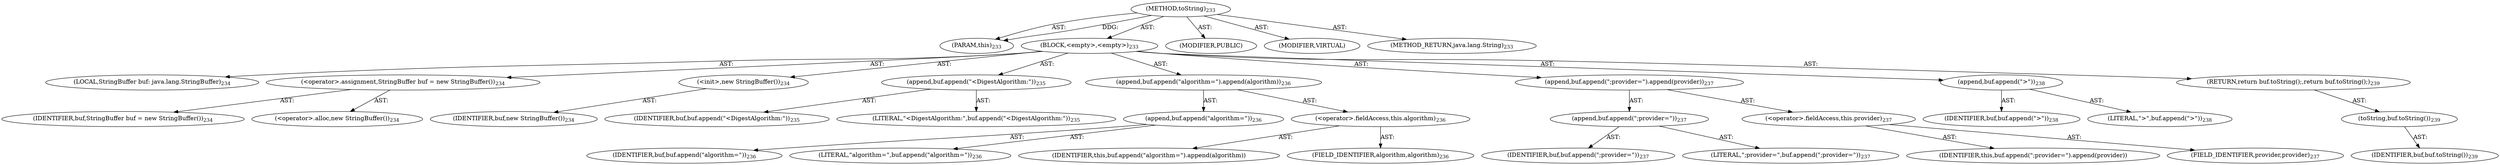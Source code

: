 digraph "toString" {  
"111669149701" [label = <(METHOD,toString)<SUB>233</SUB>> ]
"115964117000" [label = <(PARAM,this)<SUB>233</SUB>> ]
"25769803800" [label = <(BLOCK,&lt;empty&gt;,&lt;empty&gt;)<SUB>233</SUB>> ]
"94489280524" [label = <(LOCAL,StringBuffer buf: java.lang.StringBuffer)<SUB>234</SUB>> ]
"30064771154" [label = <(&lt;operator&gt;.assignment,StringBuffer buf = new StringBuffer())<SUB>234</SUB>> ]
"68719476803" [label = <(IDENTIFIER,buf,StringBuffer buf = new StringBuffer())<SUB>234</SUB>> ]
"30064771155" [label = <(&lt;operator&gt;.alloc,new StringBuffer())<SUB>234</SUB>> ]
"30064771156" [label = <(&lt;init&gt;,new StringBuffer())<SUB>234</SUB>> ]
"68719476804" [label = <(IDENTIFIER,buf,new StringBuffer())<SUB>234</SUB>> ]
"30064771157" [label = <(append,buf.append(&quot;&lt;DigestAlgorithm:&quot;))<SUB>235</SUB>> ]
"68719476805" [label = <(IDENTIFIER,buf,buf.append(&quot;&lt;DigestAlgorithm:&quot;))<SUB>235</SUB>> ]
"90194313234" [label = <(LITERAL,&quot;&lt;DigestAlgorithm:&quot;,buf.append(&quot;&lt;DigestAlgorithm:&quot;))<SUB>235</SUB>> ]
"30064771158" [label = <(append,buf.append(&quot;algorithm=&quot;).append(algorithm))<SUB>236</SUB>> ]
"30064771159" [label = <(append,buf.append(&quot;algorithm=&quot;))<SUB>236</SUB>> ]
"68719476806" [label = <(IDENTIFIER,buf,buf.append(&quot;algorithm=&quot;))<SUB>236</SUB>> ]
"90194313235" [label = <(LITERAL,&quot;algorithm=&quot;,buf.append(&quot;algorithm=&quot;))<SUB>236</SUB>> ]
"30064771160" [label = <(&lt;operator&gt;.fieldAccess,this.algorithm)<SUB>236</SUB>> ]
"68719476807" [label = <(IDENTIFIER,this,buf.append(&quot;algorithm=&quot;).append(algorithm))> ]
"55834574865" [label = <(FIELD_IDENTIFIER,algorithm,algorithm)<SUB>236</SUB>> ]
"30064771161" [label = <(append,buf.append(&quot;;provider=&quot;).append(provider))<SUB>237</SUB>> ]
"30064771162" [label = <(append,buf.append(&quot;;provider=&quot;))<SUB>237</SUB>> ]
"68719476808" [label = <(IDENTIFIER,buf,buf.append(&quot;;provider=&quot;))<SUB>237</SUB>> ]
"90194313236" [label = <(LITERAL,&quot;;provider=&quot;,buf.append(&quot;;provider=&quot;))<SUB>237</SUB>> ]
"30064771163" [label = <(&lt;operator&gt;.fieldAccess,this.provider)<SUB>237</SUB>> ]
"68719476809" [label = <(IDENTIFIER,this,buf.append(&quot;;provider=&quot;).append(provider))> ]
"55834574866" [label = <(FIELD_IDENTIFIER,provider,provider)<SUB>237</SUB>> ]
"30064771164" [label = <(append,buf.append(&quot;&gt;&quot;))<SUB>238</SUB>> ]
"68719476810" [label = <(IDENTIFIER,buf,buf.append(&quot;&gt;&quot;))<SUB>238</SUB>> ]
"90194313237" [label = <(LITERAL,&quot;&gt;&quot;,buf.append(&quot;&gt;&quot;))<SUB>238</SUB>> ]
"146028888070" [label = <(RETURN,return buf.toString();,return buf.toString();)<SUB>239</SUB>> ]
"30064771165" [label = <(toString,buf.toString())<SUB>239</SUB>> ]
"68719476811" [label = <(IDENTIFIER,buf,buf.toString())<SUB>239</SUB>> ]
"133143986190" [label = <(MODIFIER,PUBLIC)> ]
"133143986191" [label = <(MODIFIER,VIRTUAL)> ]
"128849018885" [label = <(METHOD_RETURN,java.lang.String)<SUB>233</SUB>> ]
  "111669149701" -> "115964117000"  [ label = "AST: "] 
  "111669149701" -> "25769803800"  [ label = "AST: "] 
  "111669149701" -> "133143986190"  [ label = "AST: "] 
  "111669149701" -> "133143986191"  [ label = "AST: "] 
  "111669149701" -> "128849018885"  [ label = "AST: "] 
  "25769803800" -> "94489280524"  [ label = "AST: "] 
  "25769803800" -> "30064771154"  [ label = "AST: "] 
  "25769803800" -> "30064771156"  [ label = "AST: "] 
  "25769803800" -> "30064771157"  [ label = "AST: "] 
  "25769803800" -> "30064771158"  [ label = "AST: "] 
  "25769803800" -> "30064771161"  [ label = "AST: "] 
  "25769803800" -> "30064771164"  [ label = "AST: "] 
  "25769803800" -> "146028888070"  [ label = "AST: "] 
  "30064771154" -> "68719476803"  [ label = "AST: "] 
  "30064771154" -> "30064771155"  [ label = "AST: "] 
  "30064771156" -> "68719476804"  [ label = "AST: "] 
  "30064771157" -> "68719476805"  [ label = "AST: "] 
  "30064771157" -> "90194313234"  [ label = "AST: "] 
  "30064771158" -> "30064771159"  [ label = "AST: "] 
  "30064771158" -> "30064771160"  [ label = "AST: "] 
  "30064771159" -> "68719476806"  [ label = "AST: "] 
  "30064771159" -> "90194313235"  [ label = "AST: "] 
  "30064771160" -> "68719476807"  [ label = "AST: "] 
  "30064771160" -> "55834574865"  [ label = "AST: "] 
  "30064771161" -> "30064771162"  [ label = "AST: "] 
  "30064771161" -> "30064771163"  [ label = "AST: "] 
  "30064771162" -> "68719476808"  [ label = "AST: "] 
  "30064771162" -> "90194313236"  [ label = "AST: "] 
  "30064771163" -> "68719476809"  [ label = "AST: "] 
  "30064771163" -> "55834574866"  [ label = "AST: "] 
  "30064771164" -> "68719476810"  [ label = "AST: "] 
  "30064771164" -> "90194313237"  [ label = "AST: "] 
  "146028888070" -> "30064771165"  [ label = "AST: "] 
  "30064771165" -> "68719476811"  [ label = "AST: "] 
  "111669149701" -> "115964117000"  [ label = "DDG: "] 
}
